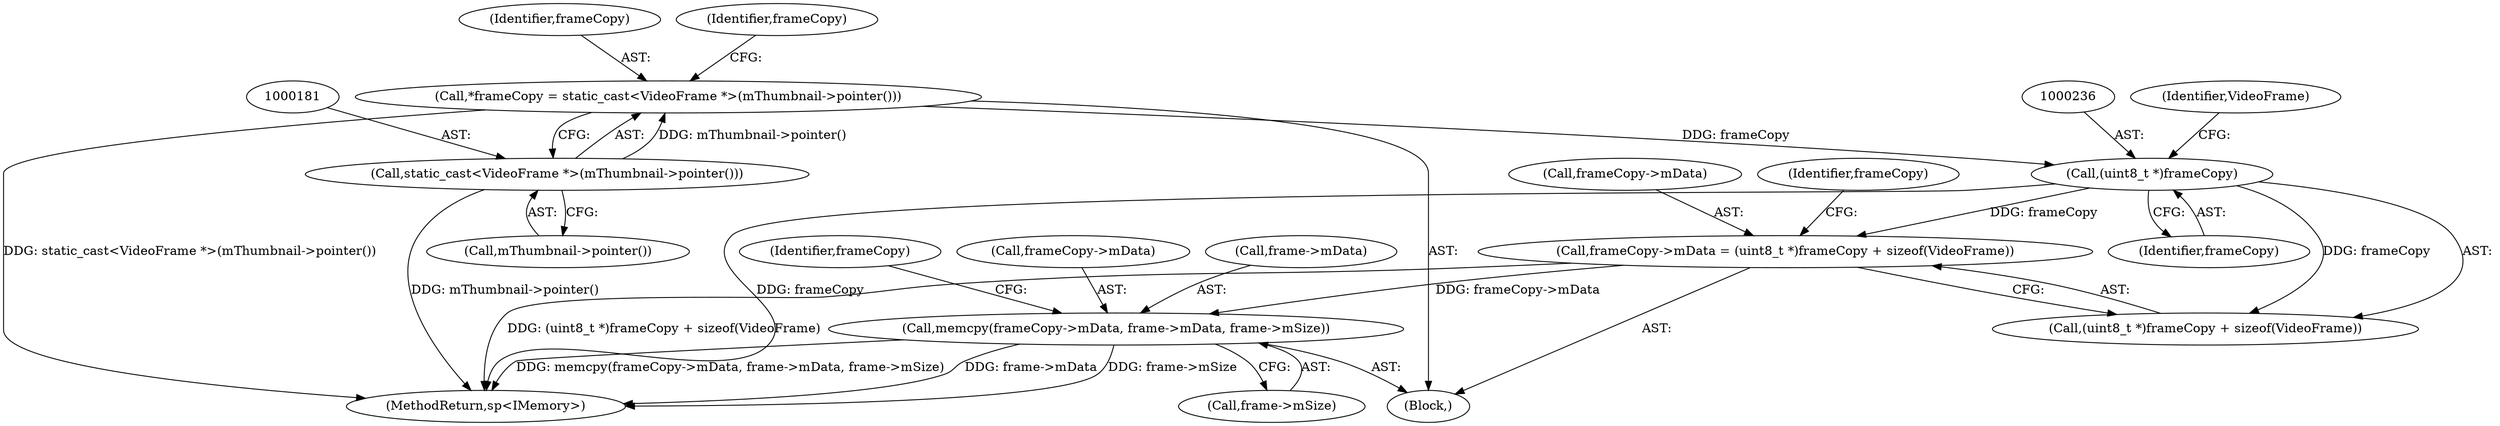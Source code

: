 digraph "0_Android_daef4327fe0c75b0a90bb8627458feec7a301e1f@API" {
"1000240" [label="(Call,memcpy(frameCopy->mData, frame->mData, frame->mSize))"];
"1000230" [label="(Call,frameCopy->mData = (uint8_t *)frameCopy + sizeof(VideoFrame))"];
"1000235" [label="(Call,(uint8_t *)frameCopy)"];
"1000178" [label="(Call,*frameCopy = static_cast<VideoFrame *>(mThumbnail->pointer()))"];
"1000180" [label="(Call,static_cast<VideoFrame *>(mThumbnail->pointer()))"];
"1000182" [label="(Call,mThumbnail->pointer())"];
"1000242" [label="(Identifier,frameCopy)"];
"1000247" [label="(Call,frame->mSize)"];
"1000252" [label="(Identifier,frameCopy)"];
"1000180" [label="(Call,static_cast<VideoFrame *>(mThumbnail->pointer()))"];
"1000104" [label="(Block,)"];
"1000230" [label="(Call,frameCopy->mData = (uint8_t *)frameCopy + sizeof(VideoFrame))"];
"1000237" [label="(Identifier,frameCopy)"];
"1000178" [label="(Call,*frameCopy = static_cast<VideoFrame *>(mThumbnail->pointer()))"];
"1000240" [label="(Call,memcpy(frameCopy->mData, frame->mData, frame->mSize))"];
"1000235" [label="(Call,(uint8_t *)frameCopy)"];
"1000241" [label="(Call,frameCopy->mData)"];
"1000244" [label="(Call,frame->mData)"];
"1000179" [label="(Identifier,frameCopy)"];
"1000231" [label="(Call,frameCopy->mData)"];
"1000234" [label="(Call,(uint8_t *)frameCopy + sizeof(VideoFrame))"];
"1000259" [label="(MethodReturn,sp<IMemory>)"];
"1000185" [label="(Identifier,frameCopy)"];
"1000239" [label="(Identifier,VideoFrame)"];
"1000240" -> "1000104"  [label="AST: "];
"1000240" -> "1000247"  [label="CFG: "];
"1000241" -> "1000240"  [label="AST: "];
"1000244" -> "1000240"  [label="AST: "];
"1000247" -> "1000240"  [label="AST: "];
"1000252" -> "1000240"  [label="CFG: "];
"1000240" -> "1000259"  [label="DDG: memcpy(frameCopy->mData, frame->mData, frame->mSize)"];
"1000240" -> "1000259"  [label="DDG: frame->mData"];
"1000240" -> "1000259"  [label="DDG: frame->mSize"];
"1000230" -> "1000240"  [label="DDG: frameCopy->mData"];
"1000230" -> "1000104"  [label="AST: "];
"1000230" -> "1000234"  [label="CFG: "];
"1000231" -> "1000230"  [label="AST: "];
"1000234" -> "1000230"  [label="AST: "];
"1000242" -> "1000230"  [label="CFG: "];
"1000230" -> "1000259"  [label="DDG: (uint8_t *)frameCopy + sizeof(VideoFrame)"];
"1000235" -> "1000230"  [label="DDG: frameCopy"];
"1000235" -> "1000234"  [label="AST: "];
"1000235" -> "1000237"  [label="CFG: "];
"1000236" -> "1000235"  [label="AST: "];
"1000237" -> "1000235"  [label="AST: "];
"1000239" -> "1000235"  [label="CFG: "];
"1000235" -> "1000259"  [label="DDG: frameCopy"];
"1000235" -> "1000234"  [label="DDG: frameCopy"];
"1000178" -> "1000235"  [label="DDG: frameCopy"];
"1000178" -> "1000104"  [label="AST: "];
"1000178" -> "1000180"  [label="CFG: "];
"1000179" -> "1000178"  [label="AST: "];
"1000180" -> "1000178"  [label="AST: "];
"1000185" -> "1000178"  [label="CFG: "];
"1000178" -> "1000259"  [label="DDG: static_cast<VideoFrame *>(mThumbnail->pointer())"];
"1000180" -> "1000178"  [label="DDG: mThumbnail->pointer()"];
"1000180" -> "1000182"  [label="CFG: "];
"1000181" -> "1000180"  [label="AST: "];
"1000182" -> "1000180"  [label="AST: "];
"1000180" -> "1000259"  [label="DDG: mThumbnail->pointer()"];
}
